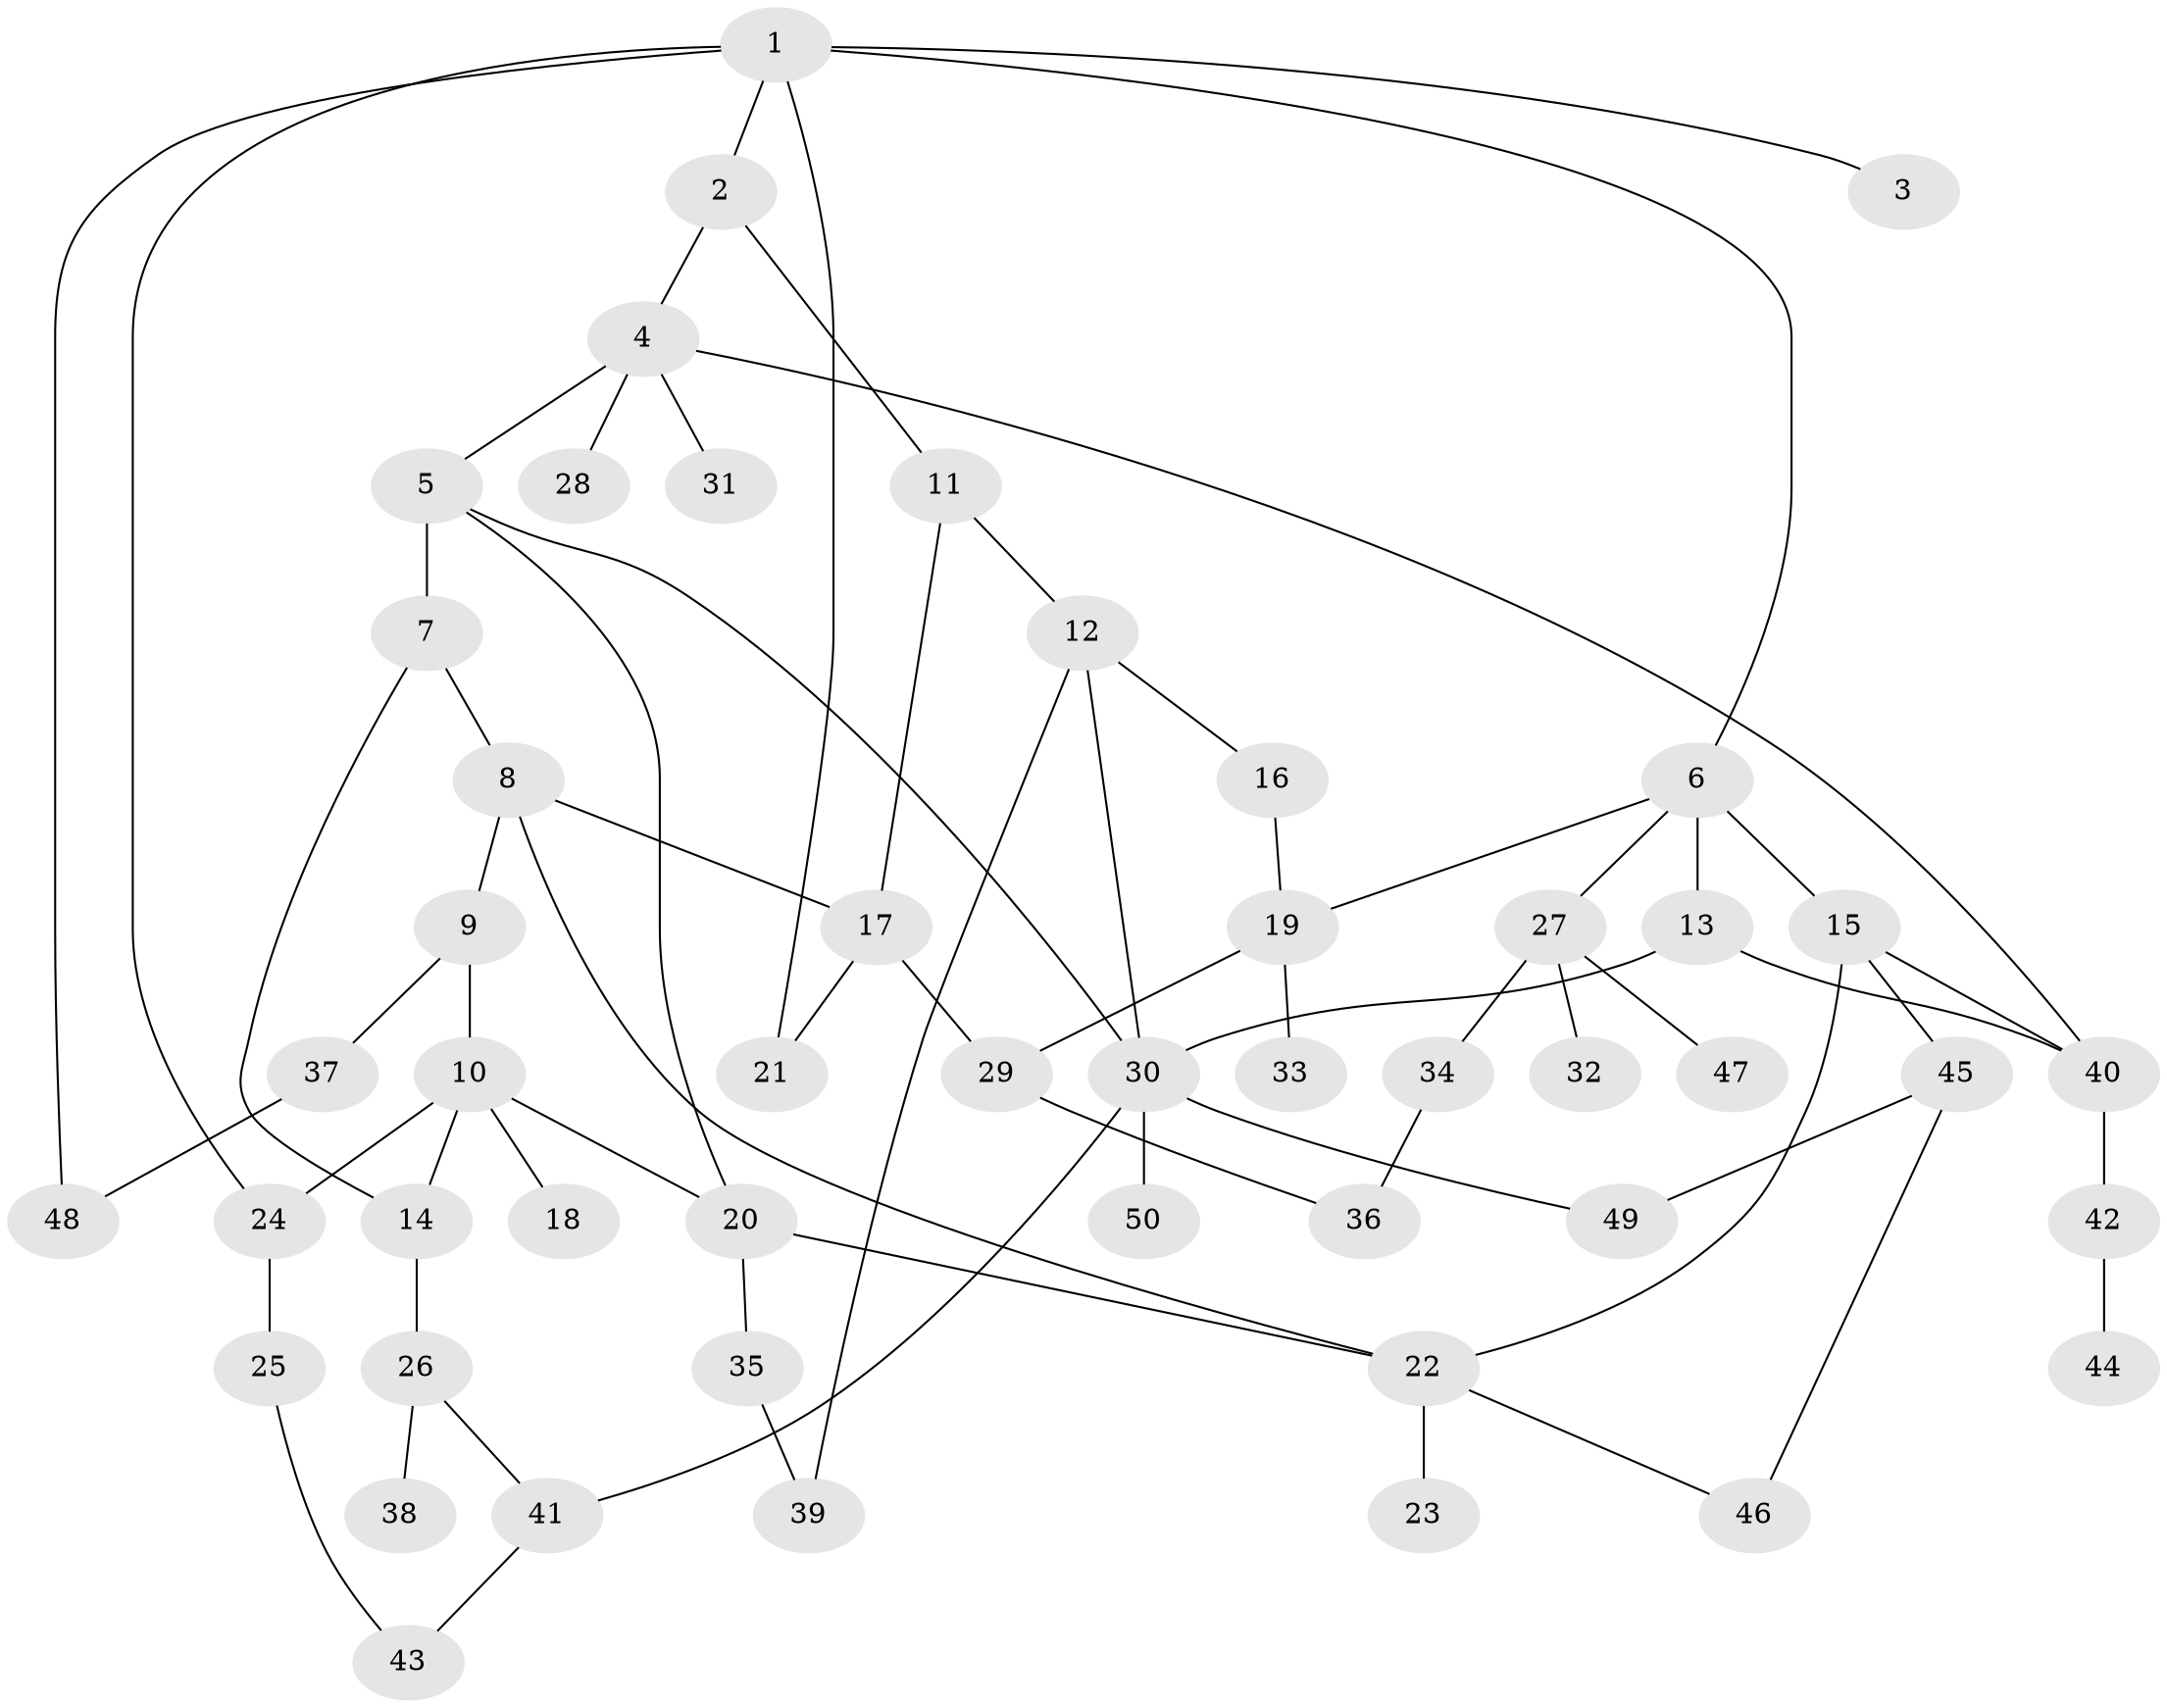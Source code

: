 // coarse degree distribution, {5: 0.2, 6: 0.12, 4: 0.16, 1: 0.16, 3: 0.12, 2: 0.24}
// Generated by graph-tools (version 1.1) at 2025/36/03/04/25 23:36:11]
// undirected, 50 vertices, 69 edges
graph export_dot {
  node [color=gray90,style=filled];
  1;
  2;
  3;
  4;
  5;
  6;
  7;
  8;
  9;
  10;
  11;
  12;
  13;
  14;
  15;
  16;
  17;
  18;
  19;
  20;
  21;
  22;
  23;
  24;
  25;
  26;
  27;
  28;
  29;
  30;
  31;
  32;
  33;
  34;
  35;
  36;
  37;
  38;
  39;
  40;
  41;
  42;
  43;
  44;
  45;
  46;
  47;
  48;
  49;
  50;
  1 -- 2;
  1 -- 3;
  1 -- 6;
  1 -- 21;
  1 -- 24;
  1 -- 48;
  2 -- 4;
  2 -- 11;
  4 -- 5;
  4 -- 28;
  4 -- 31;
  4 -- 40;
  5 -- 7;
  5 -- 20;
  5 -- 30;
  6 -- 13;
  6 -- 15;
  6 -- 19;
  6 -- 27;
  7 -- 8;
  7 -- 14;
  8 -- 9;
  8 -- 17;
  8 -- 22;
  9 -- 10;
  9 -- 37;
  10 -- 18;
  10 -- 24;
  10 -- 14;
  10 -- 20;
  11 -- 12;
  11 -- 17;
  12 -- 16;
  12 -- 30;
  12 -- 39;
  13 -- 30;
  13 -- 40;
  14 -- 26;
  15 -- 40;
  15 -- 45;
  15 -- 22;
  16 -- 19;
  17 -- 29;
  17 -- 21;
  19 -- 33;
  19 -- 29;
  20 -- 35;
  20 -- 22;
  22 -- 23;
  22 -- 46;
  24 -- 25;
  25 -- 43;
  26 -- 38;
  26 -- 41;
  27 -- 32;
  27 -- 34;
  27 -- 47;
  29 -- 36;
  30 -- 49;
  30 -- 50;
  30 -- 41;
  34 -- 36;
  35 -- 39;
  37 -- 48;
  40 -- 42;
  41 -- 43;
  42 -- 44;
  45 -- 46;
  45 -- 49;
}
